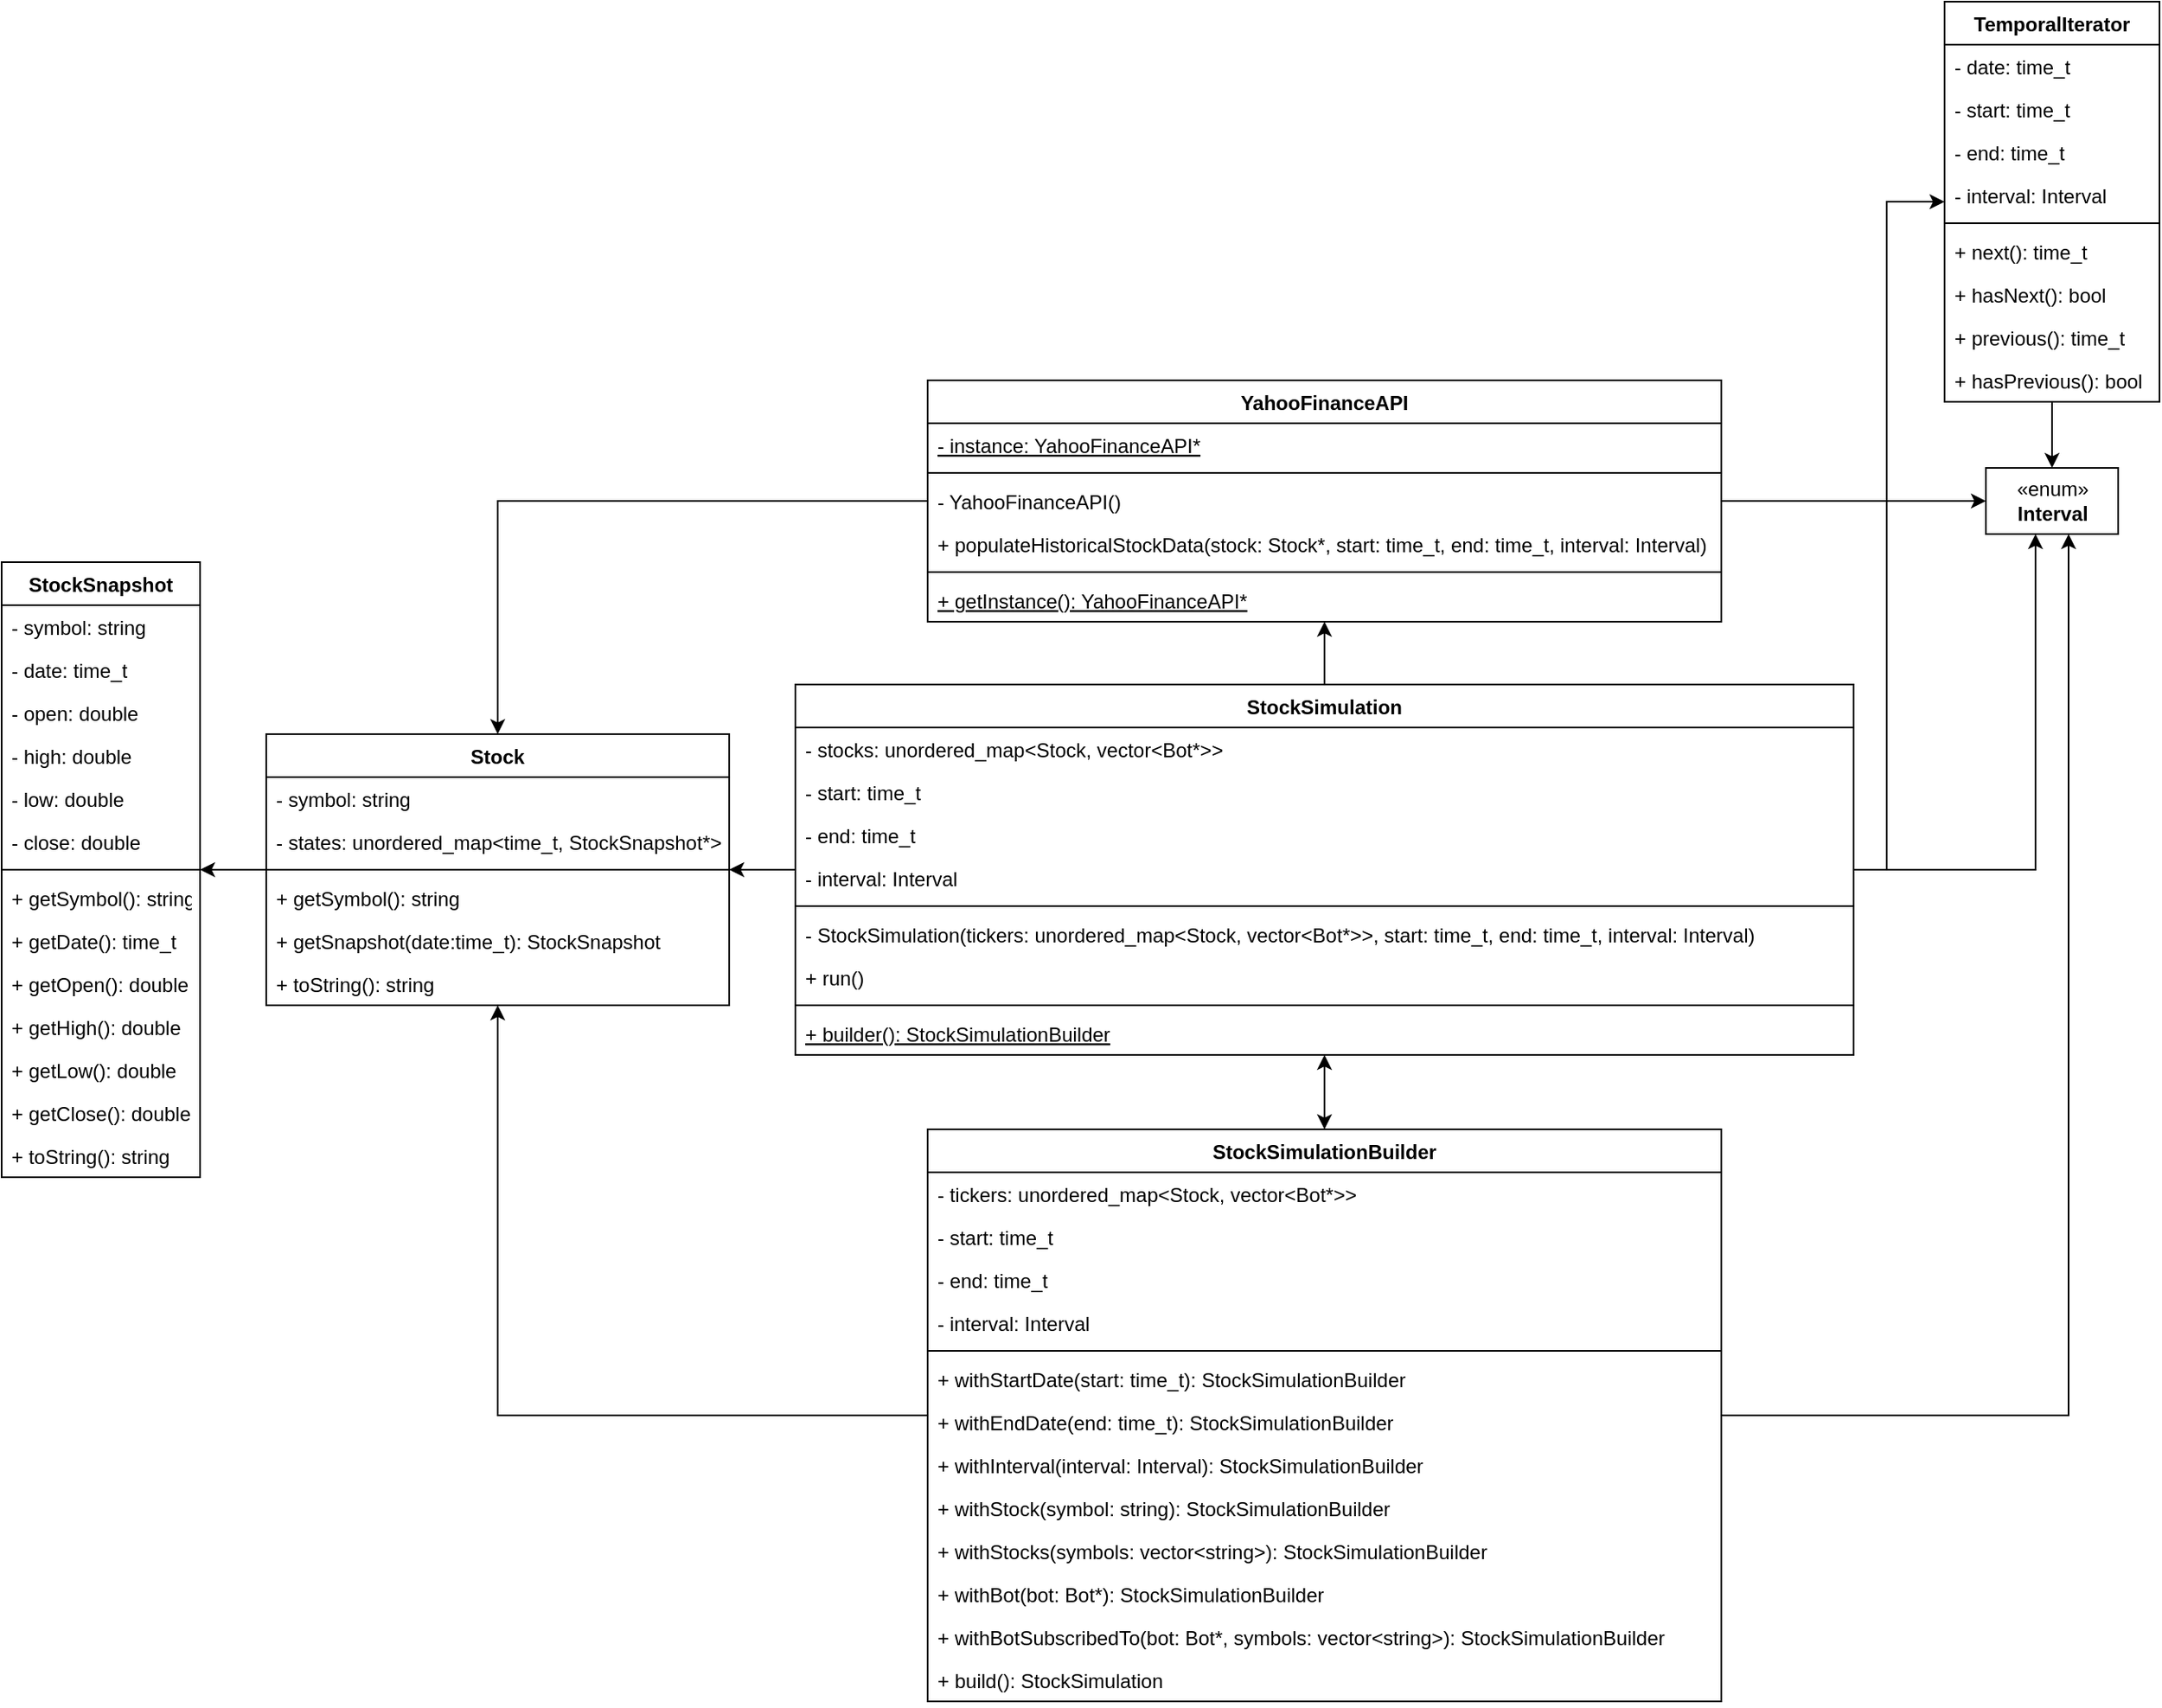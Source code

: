 <mxfile version="15.8.6" type="device"><diagram id="u34CFR9qQYpUpJqxeAah" name="Page-1"><mxGraphModel dx="1038" dy="1679" grid="1" gridSize="10" guides="1" tooltips="1" connect="1" arrows="1" fold="1" page="1" pageScale="1" pageWidth="850" pageHeight="1100" math="0" shadow="0"><root><mxCell id="0"/><mxCell id="1" parent="0"/><mxCell id="gBJKuatceqaCAAXsIEtv-6" value="StockSnapshot" style="swimlane;fontStyle=1;align=center;verticalAlign=top;childLayout=stackLayout;horizontal=1;startSize=26;horizontalStack=0;resizeParent=1;resizeParentMax=0;resizeLast=0;collapsible=1;marginBottom=0;" parent="1" vertex="1"><mxGeometry x="320" y="97" width="120" height="372" as="geometry"/></mxCell><mxCell id="gBJKuatceqaCAAXsIEtv-79" value="- symbol: string" style="text;strokeColor=none;fillColor=none;align=left;verticalAlign=top;spacingLeft=4;spacingRight=4;overflow=hidden;rotatable=0;points=[[0,0.5],[1,0.5]];portConstraint=eastwest;" parent="gBJKuatceqaCAAXsIEtv-6" vertex="1"><mxGeometry y="26" width="120" height="26" as="geometry"/></mxCell><mxCell id="gBJKuatceqaCAAXsIEtv-7" value="- date: time_t" style="text;strokeColor=none;fillColor=none;align=left;verticalAlign=top;spacingLeft=4;spacingRight=4;overflow=hidden;rotatable=0;points=[[0,0.5],[1,0.5]];portConstraint=eastwest;" parent="gBJKuatceqaCAAXsIEtv-6" vertex="1"><mxGeometry y="52" width="120" height="26" as="geometry"/></mxCell><mxCell id="gBJKuatceqaCAAXsIEtv-10" value="- open: double" style="text;strokeColor=none;fillColor=none;align=left;verticalAlign=top;spacingLeft=4;spacingRight=4;overflow=hidden;rotatable=0;points=[[0,0.5],[1,0.5]];portConstraint=eastwest;" parent="gBJKuatceqaCAAXsIEtv-6" vertex="1"><mxGeometry y="78" width="120" height="26" as="geometry"/></mxCell><mxCell id="gBJKuatceqaCAAXsIEtv-14" value="- high: double" style="text;strokeColor=none;fillColor=none;align=left;verticalAlign=top;spacingLeft=4;spacingRight=4;overflow=hidden;rotatable=0;points=[[0,0.5],[1,0.5]];portConstraint=eastwest;" parent="gBJKuatceqaCAAXsIEtv-6" vertex="1"><mxGeometry y="104" width="120" height="26" as="geometry"/></mxCell><mxCell id="gBJKuatceqaCAAXsIEtv-17" value="- low: double" style="text;strokeColor=none;fillColor=none;align=left;verticalAlign=top;spacingLeft=4;spacingRight=4;overflow=hidden;rotatable=0;points=[[0,0.5],[1,0.5]];portConstraint=eastwest;" parent="gBJKuatceqaCAAXsIEtv-6" vertex="1"><mxGeometry y="130" width="120" height="26" as="geometry"/></mxCell><mxCell id="gBJKuatceqaCAAXsIEtv-18" value="- close: double" style="text;strokeColor=none;fillColor=none;align=left;verticalAlign=top;spacingLeft=4;spacingRight=4;overflow=hidden;rotatable=0;points=[[0,0.5],[1,0.5]];portConstraint=eastwest;" parent="gBJKuatceqaCAAXsIEtv-6" vertex="1"><mxGeometry y="156" width="120" height="26" as="geometry"/></mxCell><mxCell id="gBJKuatceqaCAAXsIEtv-8" value="" style="line;strokeWidth=1;fillColor=none;align=left;verticalAlign=middle;spacingTop=-1;spacingLeft=3;spacingRight=3;rotatable=0;labelPosition=right;points=[];portConstraint=eastwest;" parent="gBJKuatceqaCAAXsIEtv-6" vertex="1"><mxGeometry y="182" width="120" height="8" as="geometry"/></mxCell><mxCell id="gBJKuatceqaCAAXsIEtv-143" value="+ getSymbol(): string" style="text;strokeColor=none;fillColor=none;align=left;verticalAlign=top;spacingLeft=4;spacingRight=4;overflow=hidden;rotatable=0;points=[[0,0.5],[1,0.5]];portConstraint=eastwest;" parent="gBJKuatceqaCAAXsIEtv-6" vertex="1"><mxGeometry y="190" width="120" height="26" as="geometry"/></mxCell><mxCell id="gBJKuatceqaCAAXsIEtv-9" value="+ getDate(): time_t" style="text;strokeColor=none;fillColor=none;align=left;verticalAlign=top;spacingLeft=4;spacingRight=4;overflow=hidden;rotatable=0;points=[[0,0.5],[1,0.5]];portConstraint=eastwest;" parent="gBJKuatceqaCAAXsIEtv-6" vertex="1"><mxGeometry y="216" width="120" height="26" as="geometry"/></mxCell><mxCell id="gBJKuatceqaCAAXsIEtv-19" value="+ getOpen(): double" style="text;strokeColor=none;fillColor=none;align=left;verticalAlign=top;spacingLeft=4;spacingRight=4;overflow=hidden;rotatable=0;points=[[0,0.5],[1,0.5]];portConstraint=eastwest;" parent="gBJKuatceqaCAAXsIEtv-6" vertex="1"><mxGeometry y="242" width="120" height="26" as="geometry"/></mxCell><mxCell id="gBJKuatceqaCAAXsIEtv-20" value="+ getHigh(): double" style="text;strokeColor=none;fillColor=none;align=left;verticalAlign=top;spacingLeft=4;spacingRight=4;overflow=hidden;rotatable=0;points=[[0,0.5],[1,0.5]];portConstraint=eastwest;" parent="gBJKuatceqaCAAXsIEtv-6" vertex="1"><mxGeometry y="268" width="120" height="26" as="geometry"/></mxCell><mxCell id="gBJKuatceqaCAAXsIEtv-21" value="+ getLow(): double" style="text;strokeColor=none;fillColor=none;align=left;verticalAlign=top;spacingLeft=4;spacingRight=4;overflow=hidden;rotatable=0;points=[[0,0.5],[1,0.5]];portConstraint=eastwest;" parent="gBJKuatceqaCAAXsIEtv-6" vertex="1"><mxGeometry y="294" width="120" height="26" as="geometry"/></mxCell><mxCell id="gBJKuatceqaCAAXsIEtv-22" value="+ getClose(): double" style="text;strokeColor=none;fillColor=none;align=left;verticalAlign=top;spacingLeft=4;spacingRight=4;overflow=hidden;rotatable=0;points=[[0,0.5],[1,0.5]];portConstraint=eastwest;" parent="gBJKuatceqaCAAXsIEtv-6" vertex="1"><mxGeometry y="320" width="120" height="26" as="geometry"/></mxCell><mxCell id="gBJKuatceqaCAAXsIEtv-24" value="+ toString(): string" style="text;strokeColor=none;fillColor=none;align=left;verticalAlign=top;spacingLeft=4;spacingRight=4;overflow=hidden;rotatable=0;points=[[0,0.5],[1,0.5]];portConstraint=eastwest;" parent="gBJKuatceqaCAAXsIEtv-6" vertex="1"><mxGeometry y="346" width="120" height="26" as="geometry"/></mxCell><mxCell id="gBJKuatceqaCAAXsIEtv-80" value="«enum»&lt;br&gt;&lt;b&gt;Interval&lt;/b&gt;" style="html=1;" parent="1" vertex="1"><mxGeometry x="1520" y="40" width="80" height="40" as="geometry"/></mxCell><mxCell id="gBJKuatceqaCAAXsIEtv-179" style="edgeStyle=orthogonalEdgeStyle;rounded=0;orthogonalLoop=1;jettySize=auto;html=1;startArrow=none;startFill=0;endArrow=classic;endFill=1;" parent="1" source="gBJKuatceqaCAAXsIEtv-95" target="gBJKuatceqaCAAXsIEtv-159" edge="1"><mxGeometry relative="1" as="geometry"/></mxCell><mxCell id="gBJKuatceqaCAAXsIEtv-196" style="edgeStyle=orthogonalEdgeStyle;rounded=0;orthogonalLoop=1;jettySize=auto;html=1;startArrow=none;startFill=0;endArrow=classic;endFill=1;" parent="1" source="gBJKuatceqaCAAXsIEtv-95" target="gBJKuatceqaCAAXsIEtv-185" edge="1"><mxGeometry relative="1" as="geometry"/></mxCell><mxCell id="gBJKuatceqaCAAXsIEtv-201" style="edgeStyle=orthogonalEdgeStyle;rounded=0;orthogonalLoop=1;jettySize=auto;html=1;startArrow=none;startFill=0;endArrow=classic;endFill=1;" parent="1" source="gBJKuatceqaCAAXsIEtv-95" target="gBJKuatceqaCAAXsIEtv-80" edge="1"><mxGeometry relative="1" as="geometry"><Array as="points"><mxPoint x="1550" y="283"/></Array></mxGeometry></mxCell><mxCell id="gBJKuatceqaCAAXsIEtv-202" style="edgeStyle=orthogonalEdgeStyle;rounded=0;orthogonalLoop=1;jettySize=auto;html=1;startArrow=none;startFill=0;endArrow=classic;endFill=1;" parent="1" source="gBJKuatceqaCAAXsIEtv-95" target="gBJKuatceqaCAAXsIEtv-145" edge="1"><mxGeometry relative="1" as="geometry"><Array as="points"><mxPoint x="1460" y="283"/><mxPoint x="1460" y="-121"/></Array></mxGeometry></mxCell><mxCell id="gBJKuatceqaCAAXsIEtv-95" value="StockSimulation" style="swimlane;fontStyle=1;align=center;verticalAlign=top;childLayout=stackLayout;horizontal=1;startSize=26;horizontalStack=0;resizeParent=1;resizeParentMax=0;resizeLast=0;collapsible=1;marginBottom=0;" parent="1" vertex="1"><mxGeometry x="800" y="171" width="640" height="224" as="geometry"/></mxCell><mxCell id="gBJKuatceqaCAAXsIEtv-97" value="- stocks: unordered_map&lt;Stock, vector&lt;Bot*&gt;&gt;" style="text;strokeColor=none;fillColor=none;align=left;verticalAlign=top;spacingLeft=4;spacingRight=4;overflow=hidden;rotatable=0;points=[[0,0.5],[1,0.5]];portConstraint=eastwest;" parent="gBJKuatceqaCAAXsIEtv-95" vertex="1"><mxGeometry y="26" width="640" height="26" as="geometry"/></mxCell><mxCell id="gBJKuatceqaCAAXsIEtv-105" value="- start: time_t" style="text;strokeColor=none;fillColor=none;align=left;verticalAlign=top;spacingLeft=4;spacingRight=4;overflow=hidden;rotatable=0;points=[[0,0.5],[1,0.5]];portConstraint=eastwest;" parent="gBJKuatceqaCAAXsIEtv-95" vertex="1"><mxGeometry y="52" width="640" height="26" as="geometry"/></mxCell><mxCell id="gBJKuatceqaCAAXsIEtv-106" value="- end: time_t" style="text;strokeColor=none;fillColor=none;align=left;verticalAlign=top;spacingLeft=4;spacingRight=4;overflow=hidden;rotatable=0;points=[[0,0.5],[1,0.5]];portConstraint=eastwest;" parent="gBJKuatceqaCAAXsIEtv-95" vertex="1"><mxGeometry y="78" width="640" height="26" as="geometry"/></mxCell><mxCell id="gBJKuatceqaCAAXsIEtv-113" value="- interval: Interval" style="text;strokeColor=none;fillColor=none;align=left;verticalAlign=top;spacingLeft=4;spacingRight=4;overflow=hidden;rotatable=0;points=[[0,0.5],[1,0.5]];portConstraint=eastwest;" parent="gBJKuatceqaCAAXsIEtv-95" vertex="1"><mxGeometry y="104" width="640" height="26" as="geometry"/></mxCell><mxCell id="gBJKuatceqaCAAXsIEtv-98" value="" style="line;strokeWidth=1;fillColor=none;align=left;verticalAlign=middle;spacingTop=-1;spacingLeft=3;spacingRight=3;rotatable=0;labelPosition=right;points=[];portConstraint=eastwest;" parent="gBJKuatceqaCAAXsIEtv-95" vertex="1"><mxGeometry y="130" width="640" height="8" as="geometry"/></mxCell><mxCell id="gBJKuatceqaCAAXsIEtv-119" value="- StockSimulation(tickers: unordered_map&lt;Stock, vector&lt;Bot*&gt;&gt;, start: time_t, end: time_t, interval: Interval)" style="text;strokeColor=none;fillColor=none;align=left;verticalAlign=top;spacingLeft=4;spacingRight=4;overflow=hidden;rotatable=0;points=[[0,0.5],[1,0.5]];portConstraint=eastwest;" parent="gBJKuatceqaCAAXsIEtv-95" vertex="1"><mxGeometry y="138" width="640" height="26" as="geometry"/></mxCell><mxCell id="gBJKuatceqaCAAXsIEtv-99" value="+ run()" style="text;strokeColor=none;fillColor=none;align=left;verticalAlign=top;spacingLeft=4;spacingRight=4;overflow=hidden;rotatable=0;points=[[0,0.5],[1,0.5]];portConstraint=eastwest;" parent="gBJKuatceqaCAAXsIEtv-95" vertex="1"><mxGeometry y="164" width="640" height="26" as="geometry"/></mxCell><mxCell id="gBJKuatceqaCAAXsIEtv-121" value="" style="line;strokeWidth=1;fillColor=none;align=left;verticalAlign=middle;spacingTop=-1;spacingLeft=3;spacingRight=3;rotatable=0;labelPosition=right;points=[];portConstraint=eastwest;" parent="gBJKuatceqaCAAXsIEtv-95" vertex="1"><mxGeometry y="190" width="640" height="8" as="geometry"/></mxCell><mxCell id="gBJKuatceqaCAAXsIEtv-120" value="+ builder(): StockSimulationBuilder" style="text;strokeColor=none;fillColor=none;align=left;verticalAlign=top;spacingLeft=4;spacingRight=4;overflow=hidden;rotatable=0;points=[[0,0.5],[1,0.5]];portConstraint=eastwest;fontStyle=4" parent="gBJKuatceqaCAAXsIEtv-95" vertex="1"><mxGeometry y="198" width="640" height="26" as="geometry"/></mxCell><mxCell id="gBJKuatceqaCAAXsIEtv-122" style="edgeStyle=orthogonalEdgeStyle;rounded=0;orthogonalLoop=1;jettySize=auto;html=1;endArrow=classic;endFill=1;startArrow=classic;startFill=1;" parent="1" source="gBJKuatceqaCAAXsIEtv-101" target="gBJKuatceqaCAAXsIEtv-95" edge="1"><mxGeometry relative="1" as="geometry"/></mxCell><mxCell id="gBJKuatceqaCAAXsIEtv-180" style="edgeStyle=orthogonalEdgeStyle;rounded=0;orthogonalLoop=1;jettySize=auto;html=1;startArrow=none;startFill=0;endArrow=classic;endFill=1;" parent="1" source="gBJKuatceqaCAAXsIEtv-101" target="gBJKuatceqaCAAXsIEtv-159" edge="1"><mxGeometry relative="1" as="geometry"/></mxCell><mxCell id="gBJKuatceqaCAAXsIEtv-184" style="edgeStyle=orthogonalEdgeStyle;rounded=0;orthogonalLoop=1;jettySize=auto;html=1;startArrow=none;startFill=0;endArrow=classic;endFill=1;" parent="1" source="gBJKuatceqaCAAXsIEtv-101" target="gBJKuatceqaCAAXsIEtv-80" edge="1"><mxGeometry relative="1" as="geometry"><Array as="points"><mxPoint x="1570" y="613"/></Array></mxGeometry></mxCell><mxCell id="gBJKuatceqaCAAXsIEtv-101" value="StockSimulationBuilder" style="swimlane;fontStyle=1;align=center;verticalAlign=top;childLayout=stackLayout;horizontal=1;startSize=26;horizontalStack=0;resizeParent=1;resizeParentMax=0;resizeLast=0;collapsible=1;marginBottom=0;" parent="1" vertex="1"><mxGeometry x="880" y="440" width="480" height="346" as="geometry"/></mxCell><mxCell id="gBJKuatceqaCAAXsIEtv-102" value="- tickers: unordered_map&lt;Stock, vector&lt;Bot*&gt;&gt;" style="text;strokeColor=none;fillColor=none;align=left;verticalAlign=top;spacingLeft=4;spacingRight=4;overflow=hidden;rotatable=0;points=[[0,0.5],[1,0.5]];portConstraint=eastwest;" parent="gBJKuatceqaCAAXsIEtv-101" vertex="1"><mxGeometry y="26" width="480" height="26" as="geometry"/></mxCell><mxCell id="gBJKuatceqaCAAXsIEtv-108" value="- start: time_t" style="text;strokeColor=none;fillColor=none;align=left;verticalAlign=top;spacingLeft=4;spacingRight=4;overflow=hidden;rotatable=0;points=[[0,0.5],[1,0.5]];portConstraint=eastwest;" parent="gBJKuatceqaCAAXsIEtv-101" vertex="1"><mxGeometry y="52" width="480" height="26" as="geometry"/></mxCell><mxCell id="gBJKuatceqaCAAXsIEtv-109" value="- end: time_t" style="text;strokeColor=none;fillColor=none;align=left;verticalAlign=top;spacingLeft=4;spacingRight=4;overflow=hidden;rotatable=0;points=[[0,0.5],[1,0.5]];portConstraint=eastwest;" parent="gBJKuatceqaCAAXsIEtv-101" vertex="1"><mxGeometry y="78" width="480" height="26" as="geometry"/></mxCell><mxCell id="gBJKuatceqaCAAXsIEtv-112" value="- interval: Interval" style="text;strokeColor=none;fillColor=none;align=left;verticalAlign=top;spacingLeft=4;spacingRight=4;overflow=hidden;rotatable=0;points=[[0,0.5],[1,0.5]];portConstraint=eastwest;" parent="gBJKuatceqaCAAXsIEtv-101" vertex="1"><mxGeometry y="104" width="480" height="26" as="geometry"/></mxCell><mxCell id="gBJKuatceqaCAAXsIEtv-103" value="" style="line;strokeWidth=1;fillColor=none;align=left;verticalAlign=middle;spacingTop=-1;spacingLeft=3;spacingRight=3;rotatable=0;labelPosition=right;points=[];portConstraint=eastwest;" parent="gBJKuatceqaCAAXsIEtv-101" vertex="1"><mxGeometry y="130" width="480" height="8" as="geometry"/></mxCell><mxCell id="gBJKuatceqaCAAXsIEtv-107" value="+ withStartDate(start: time_t): StockSimulationBuilder" style="text;strokeColor=none;fillColor=none;align=left;verticalAlign=top;spacingLeft=4;spacingRight=4;overflow=hidden;rotatable=0;points=[[0,0.5],[1,0.5]];portConstraint=eastwest;" parent="gBJKuatceqaCAAXsIEtv-101" vertex="1"><mxGeometry y="138" width="480" height="26" as="geometry"/></mxCell><mxCell id="gBJKuatceqaCAAXsIEtv-110" value="+ withEndDate(end: time_t): StockSimulationBuilder" style="text;strokeColor=none;fillColor=none;align=left;verticalAlign=top;spacingLeft=4;spacingRight=4;overflow=hidden;rotatable=0;points=[[0,0.5],[1,0.5]];portConstraint=eastwest;" parent="gBJKuatceqaCAAXsIEtv-101" vertex="1"><mxGeometry y="164" width="480" height="26" as="geometry"/></mxCell><mxCell id="gBJKuatceqaCAAXsIEtv-116" value="+ withInterval(interval: Interval): StockSimulationBuilder" style="text;strokeColor=none;fillColor=none;align=left;verticalAlign=top;spacingLeft=4;spacingRight=4;overflow=hidden;rotatable=0;points=[[0,0.5],[1,0.5]];portConstraint=eastwest;" parent="gBJKuatceqaCAAXsIEtv-101" vertex="1"><mxGeometry y="190" width="480" height="26" as="geometry"/></mxCell><mxCell id="gBJKuatceqaCAAXsIEtv-132" value="+ withStock(symbol: string): StockSimulationBuilder" style="text;strokeColor=none;fillColor=none;align=left;verticalAlign=top;spacingLeft=4;spacingRight=4;overflow=hidden;rotatable=0;points=[[0,0.5],[1,0.5]];portConstraint=eastwest;" parent="gBJKuatceqaCAAXsIEtv-101" vertex="1"><mxGeometry y="216" width="480" height="26" as="geometry"/></mxCell><mxCell id="gBJKuatceqaCAAXsIEtv-133" value="+ withStocks(symbols: vector&lt;string&gt;): StockSimulationBuilder" style="text;strokeColor=none;fillColor=none;align=left;verticalAlign=top;spacingLeft=4;spacingRight=4;overflow=hidden;rotatable=0;points=[[0,0.5],[1,0.5]];portConstraint=eastwest;" parent="gBJKuatceqaCAAXsIEtv-101" vertex="1"><mxGeometry y="242" width="480" height="26" as="geometry"/></mxCell><mxCell id="gBJKuatceqaCAAXsIEtv-114" value="+ withBot(bot: Bot*): StockSimulationBuilder" style="text;strokeColor=none;fillColor=none;align=left;verticalAlign=top;spacingLeft=4;spacingRight=4;overflow=hidden;rotatable=0;points=[[0,0.5],[1,0.5]];portConstraint=eastwest;" parent="gBJKuatceqaCAAXsIEtv-101" vertex="1"><mxGeometry y="268" width="480" height="26" as="geometry"/></mxCell><mxCell id="gBJKuatceqaCAAXsIEtv-111" value="+ withBotSubscribedTo(bot: Bot*, symbols: vector&lt;string&gt;): StockSimulationBuilder" style="text;strokeColor=none;fillColor=none;align=left;verticalAlign=top;spacingLeft=4;spacingRight=4;overflow=hidden;rotatable=0;points=[[0,0.5],[1,0.5]];portConstraint=eastwest;" parent="gBJKuatceqaCAAXsIEtv-101" vertex="1"><mxGeometry y="294" width="480" height="26" as="geometry"/></mxCell><mxCell id="gBJKuatceqaCAAXsIEtv-104" value="+ build(): StockSimulation" style="text;strokeColor=none;fillColor=none;align=left;verticalAlign=top;spacingLeft=4;spacingRight=4;overflow=hidden;rotatable=0;points=[[0,0.5],[1,0.5]];portConstraint=eastwest;" parent="gBJKuatceqaCAAXsIEtv-101" vertex="1"><mxGeometry y="320" width="480" height="26" as="geometry"/></mxCell><mxCell id="gBJKuatceqaCAAXsIEtv-182" style="edgeStyle=orthogonalEdgeStyle;rounded=0;orthogonalLoop=1;jettySize=auto;html=1;startArrow=none;startFill=0;endArrow=classic;endFill=1;" parent="1" source="gBJKuatceqaCAAXsIEtv-145" target="gBJKuatceqaCAAXsIEtv-80" edge="1"><mxGeometry relative="1" as="geometry"/></mxCell><mxCell id="gBJKuatceqaCAAXsIEtv-145" value="TemporalIterator" style="swimlane;fontStyle=1;align=center;verticalAlign=top;childLayout=stackLayout;horizontal=1;startSize=26;horizontalStack=0;resizeParent=1;resizeParentMax=0;resizeLast=0;collapsible=1;marginBottom=0;" parent="1" vertex="1"><mxGeometry x="1495" y="-242" width="130" height="242" as="geometry"/></mxCell><mxCell id="gBJKuatceqaCAAXsIEtv-146" value="- date: time_t" style="text;strokeColor=none;fillColor=none;align=left;verticalAlign=top;spacingLeft=4;spacingRight=4;overflow=hidden;rotatable=0;points=[[0,0.5],[1,0.5]];portConstraint=eastwest;" parent="gBJKuatceqaCAAXsIEtv-145" vertex="1"><mxGeometry y="26" width="130" height="26" as="geometry"/></mxCell><mxCell id="gBJKuatceqaCAAXsIEtv-156" value="- start: time_t" style="text;strokeColor=none;fillColor=none;align=left;verticalAlign=top;spacingLeft=4;spacingRight=4;overflow=hidden;rotatable=0;points=[[0,0.5],[1,0.5]];portConstraint=eastwest;" parent="gBJKuatceqaCAAXsIEtv-145" vertex="1"><mxGeometry y="52" width="130" height="26" as="geometry"/></mxCell><mxCell id="gBJKuatceqaCAAXsIEtv-157" value="- end: time_t" style="text;strokeColor=none;fillColor=none;align=left;verticalAlign=top;spacingLeft=4;spacingRight=4;overflow=hidden;rotatable=0;points=[[0,0.5],[1,0.5]];portConstraint=eastwest;" parent="gBJKuatceqaCAAXsIEtv-145" vertex="1"><mxGeometry y="78" width="130" height="26" as="geometry"/></mxCell><mxCell id="gBJKuatceqaCAAXsIEtv-158" value="- interval: Interval" style="text;strokeColor=none;fillColor=none;align=left;verticalAlign=top;spacingLeft=4;spacingRight=4;overflow=hidden;rotatable=0;points=[[0,0.5],[1,0.5]];portConstraint=eastwest;" parent="gBJKuatceqaCAAXsIEtv-145" vertex="1"><mxGeometry y="104" width="130" height="26" as="geometry"/></mxCell><mxCell id="gBJKuatceqaCAAXsIEtv-148" value="" style="line;strokeWidth=1;fillColor=none;align=left;verticalAlign=middle;spacingTop=-1;spacingLeft=3;spacingRight=3;rotatable=0;labelPosition=right;points=[];portConstraint=eastwest;" parent="gBJKuatceqaCAAXsIEtv-145" vertex="1"><mxGeometry y="130" width="130" height="8" as="geometry"/></mxCell><mxCell id="gBJKuatceqaCAAXsIEtv-152" value="+ next(): time_t" style="text;strokeColor=none;fillColor=none;align=left;verticalAlign=top;spacingLeft=4;spacingRight=4;overflow=hidden;rotatable=0;points=[[0,0.5],[1,0.5]];portConstraint=eastwest;" parent="gBJKuatceqaCAAXsIEtv-145" vertex="1"><mxGeometry y="138" width="130" height="26" as="geometry"/></mxCell><mxCell id="gBJKuatceqaCAAXsIEtv-153" value="+ hasNext(): bool" style="text;strokeColor=none;fillColor=none;align=left;verticalAlign=top;spacingLeft=4;spacingRight=4;overflow=hidden;rotatable=0;points=[[0,0.5],[1,0.5]];portConstraint=eastwest;" parent="gBJKuatceqaCAAXsIEtv-145" vertex="1"><mxGeometry y="164" width="130" height="26" as="geometry"/></mxCell><mxCell id="gBJKuatceqaCAAXsIEtv-154" value="+ previous(): time_t" style="text;strokeColor=none;fillColor=none;align=left;verticalAlign=top;spacingLeft=4;spacingRight=4;overflow=hidden;rotatable=0;points=[[0,0.5],[1,0.5]];portConstraint=eastwest;" parent="gBJKuatceqaCAAXsIEtv-145" vertex="1"><mxGeometry y="190" width="130" height="26" as="geometry"/></mxCell><mxCell id="gBJKuatceqaCAAXsIEtv-155" value="+ hasPrevious(): bool" style="text;strokeColor=none;fillColor=none;align=left;verticalAlign=top;spacingLeft=4;spacingRight=4;overflow=hidden;rotatable=0;points=[[0,0.5],[1,0.5]];portConstraint=eastwest;" parent="gBJKuatceqaCAAXsIEtv-145" vertex="1"><mxGeometry y="216" width="130" height="26" as="geometry"/></mxCell><mxCell id="gBJKuatceqaCAAXsIEtv-178" style="edgeStyle=orthogonalEdgeStyle;rounded=0;orthogonalLoop=1;jettySize=auto;html=1;startArrow=none;startFill=0;endArrow=classic;endFill=1;" parent="1" source="gBJKuatceqaCAAXsIEtv-159" target="gBJKuatceqaCAAXsIEtv-6" edge="1"><mxGeometry relative="1" as="geometry"/></mxCell><mxCell id="gBJKuatceqaCAAXsIEtv-159" value="Stock" style="swimlane;fontStyle=1;align=center;verticalAlign=top;childLayout=stackLayout;horizontal=1;startSize=26;horizontalStack=0;resizeParent=1;resizeParentMax=0;resizeLast=0;collapsible=1;marginBottom=0;" parent="1" vertex="1"><mxGeometry x="480" y="201" width="280" height="164" as="geometry"/></mxCell><mxCell id="gBJKuatceqaCAAXsIEtv-160" value="- symbol: string" style="text;strokeColor=none;fillColor=none;align=left;verticalAlign=top;spacingLeft=4;spacingRight=4;overflow=hidden;rotatable=0;points=[[0,0.5],[1,0.5]];portConstraint=eastwest;" parent="gBJKuatceqaCAAXsIEtv-159" vertex="1"><mxGeometry y="26" width="280" height="26" as="geometry"/></mxCell><mxCell id="gBJKuatceqaCAAXsIEtv-60" value="- states: unordered_map&lt;time_t, StockSnapshot*&gt;" style="text;strokeColor=none;fillColor=none;align=left;verticalAlign=top;spacingLeft=4;spacingRight=4;overflow=hidden;rotatable=0;points=[[0,0.5],[1,0.5]];portConstraint=eastwest;" parent="gBJKuatceqaCAAXsIEtv-159" vertex="1"><mxGeometry y="52" width="280" height="26" as="geometry"/></mxCell><mxCell id="gBJKuatceqaCAAXsIEtv-166" value="" style="line;strokeWidth=1;fillColor=none;align=left;verticalAlign=middle;spacingTop=-1;spacingLeft=3;spacingRight=3;rotatable=0;labelPosition=right;points=[];portConstraint=eastwest;" parent="gBJKuatceqaCAAXsIEtv-159" vertex="1"><mxGeometry y="78" width="280" height="8" as="geometry"/></mxCell><mxCell id="gBJKuatceqaCAAXsIEtv-167" value="+ getSymbol(): string" style="text;strokeColor=none;fillColor=none;align=left;verticalAlign=top;spacingLeft=4;spacingRight=4;overflow=hidden;rotatable=0;points=[[0,0.5],[1,0.5]];portConstraint=eastwest;" parent="gBJKuatceqaCAAXsIEtv-159" vertex="1"><mxGeometry y="86" width="280" height="26" as="geometry"/></mxCell><mxCell id="gBJKuatceqaCAAXsIEtv-177" value="+ getSnapshot(date:time_t): StockSnapshot" style="text;strokeColor=none;fillColor=none;align=left;verticalAlign=top;spacingLeft=4;spacingRight=4;overflow=hidden;rotatable=0;points=[[0,0.5],[1,0.5]];portConstraint=eastwest;" parent="gBJKuatceqaCAAXsIEtv-159" vertex="1"><mxGeometry y="112" width="280" height="26" as="geometry"/></mxCell><mxCell id="gBJKuatceqaCAAXsIEtv-174" value="+ toString(): string" style="text;strokeColor=none;fillColor=none;align=left;verticalAlign=top;spacingLeft=4;spacingRight=4;overflow=hidden;rotatable=0;points=[[0,0.5],[1,0.5]];portConstraint=eastwest;" parent="gBJKuatceqaCAAXsIEtv-159" vertex="1"><mxGeometry y="138" width="280" height="26" as="geometry"/></mxCell><mxCell id="gBJKuatceqaCAAXsIEtv-197" style="edgeStyle=orthogonalEdgeStyle;rounded=0;orthogonalLoop=1;jettySize=auto;html=1;startArrow=none;startFill=0;endArrow=classic;endFill=1;" parent="1" source="gBJKuatceqaCAAXsIEtv-185" target="gBJKuatceqaCAAXsIEtv-159" edge="1"><mxGeometry relative="1" as="geometry"/></mxCell><mxCell id="gBJKuatceqaCAAXsIEtv-199" style="edgeStyle=orthogonalEdgeStyle;rounded=0;orthogonalLoop=1;jettySize=auto;html=1;startArrow=none;startFill=0;endArrow=classic;endFill=1;" parent="1" source="gBJKuatceqaCAAXsIEtv-185" target="gBJKuatceqaCAAXsIEtv-80" edge="1"><mxGeometry relative="1" as="geometry"/></mxCell><mxCell id="gBJKuatceqaCAAXsIEtv-185" value="YahooFinanceAPI" style="swimlane;fontStyle=1;align=center;verticalAlign=top;childLayout=stackLayout;horizontal=1;startSize=26;horizontalStack=0;resizeParent=1;resizeParentMax=0;resizeLast=0;collapsible=1;marginBottom=0;" parent="1" vertex="1"><mxGeometry x="880" y="-13" width="480" height="146" as="geometry"/></mxCell><mxCell id="gBJKuatceqaCAAXsIEtv-186" value="- instance: YahooFinanceAPI*" style="text;strokeColor=none;fillColor=none;align=left;verticalAlign=top;spacingLeft=4;spacingRight=4;overflow=hidden;rotatable=0;points=[[0,0.5],[1,0.5]];portConstraint=eastwest;fontStyle=4" parent="gBJKuatceqaCAAXsIEtv-185" vertex="1"><mxGeometry y="26" width="480" height="26" as="geometry"/></mxCell><mxCell id="gBJKuatceqaCAAXsIEtv-190" value="" style="line;strokeWidth=1;fillColor=none;align=left;verticalAlign=middle;spacingTop=-1;spacingLeft=3;spacingRight=3;rotatable=0;labelPosition=right;points=[];portConstraint=eastwest;" parent="gBJKuatceqaCAAXsIEtv-185" vertex="1"><mxGeometry y="52" width="480" height="8" as="geometry"/></mxCell><mxCell id="gBJKuatceqaCAAXsIEtv-191" value="- YahooFinanceAPI()" style="text;strokeColor=none;fillColor=none;align=left;verticalAlign=top;spacingLeft=4;spacingRight=4;overflow=hidden;rotatable=0;points=[[0,0.5],[1,0.5]];portConstraint=eastwest;" parent="gBJKuatceqaCAAXsIEtv-185" vertex="1"><mxGeometry y="60" width="480" height="26" as="geometry"/></mxCell><mxCell id="gBJKuatceqaCAAXsIEtv-195" value="+ populateHistoricalStockData(stock: Stock*, start: time_t, end: time_t, interval: Interval)" style="text;strokeColor=none;fillColor=none;align=left;verticalAlign=top;spacingLeft=4;spacingRight=4;overflow=hidden;rotatable=0;points=[[0,0.5],[1,0.5]];portConstraint=eastwest;" parent="gBJKuatceqaCAAXsIEtv-185" vertex="1"><mxGeometry y="86" width="480" height="26" as="geometry"/></mxCell><mxCell id="gBJKuatceqaCAAXsIEtv-204" value="" style="line;strokeWidth=1;fillColor=none;align=left;verticalAlign=middle;spacingTop=-1;spacingLeft=3;spacingRight=3;rotatable=0;labelPosition=right;points=[];portConstraint=eastwest;" parent="gBJKuatceqaCAAXsIEtv-185" vertex="1"><mxGeometry y="112" width="480" height="8" as="geometry"/></mxCell><mxCell id="gBJKuatceqaCAAXsIEtv-194" value="+ getInstance(): YahooFinanceAPI*" style="text;strokeColor=none;fillColor=none;align=left;verticalAlign=top;spacingLeft=4;spacingRight=4;overflow=hidden;rotatable=0;points=[[0,0.5],[1,0.5]];portConstraint=eastwest;fontStyle=4" parent="gBJKuatceqaCAAXsIEtv-185" vertex="1"><mxGeometry y="120" width="480" height="26" as="geometry"/></mxCell></root></mxGraphModel></diagram></mxfile>